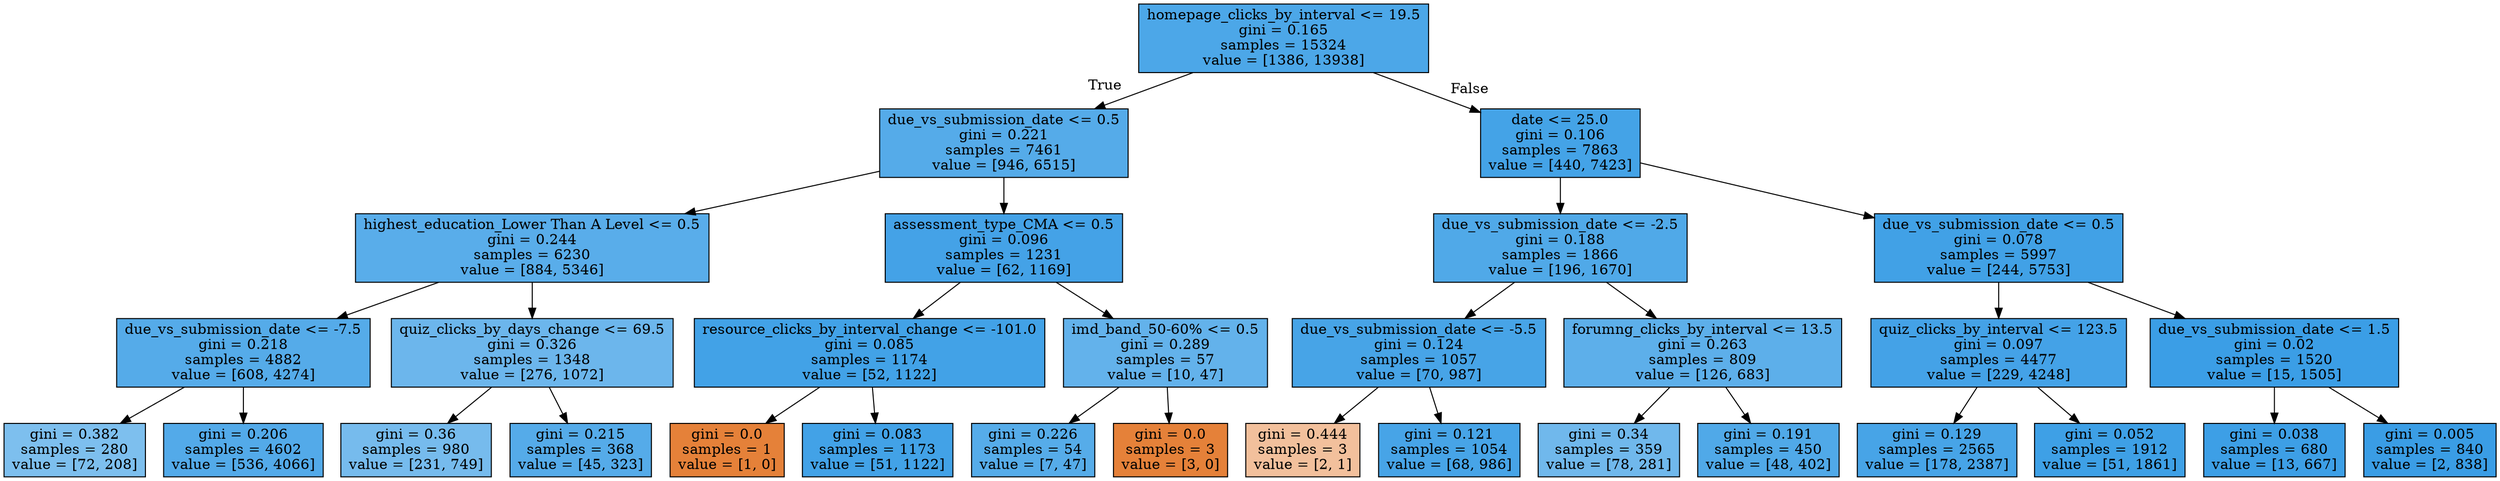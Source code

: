 digraph Tree {
node [shape=box, style="filled", color="black"] ;
0 [label="homepage_clicks_by_interval <= 19.5\ngini = 0.165\nsamples = 15324\nvalue = [1386, 13938]", fillcolor="#399de5e6"] ;
1 [label="due_vs_submission_date <= 0.5\ngini = 0.221\nsamples = 7461\nvalue = [946, 6515]", fillcolor="#399de5da"] ;
0 -> 1 [labeldistance=2.5, labelangle=45, headlabel="True"] ;
2 [label="highest_education_Lower Than A Level <= 0.5\ngini = 0.244\nsamples = 6230\nvalue = [884, 5346]", fillcolor="#399de5d5"] ;
1 -> 2 ;
3 [label="due_vs_submission_date <= -7.5\ngini = 0.218\nsamples = 4882\nvalue = [608, 4274]", fillcolor="#399de5db"] ;
2 -> 3 ;
4 [label="gini = 0.382\nsamples = 280\nvalue = [72, 208]", fillcolor="#399de5a7"] ;
3 -> 4 ;
5 [label="gini = 0.206\nsamples = 4602\nvalue = [536, 4066]", fillcolor="#399de5dd"] ;
3 -> 5 ;
6 [label="quiz_clicks_by_days_change <= 69.5\ngini = 0.326\nsamples = 1348\nvalue = [276, 1072]", fillcolor="#399de5bd"] ;
2 -> 6 ;
7 [label="gini = 0.36\nsamples = 980\nvalue = [231, 749]", fillcolor="#399de5b0"] ;
6 -> 7 ;
8 [label="gini = 0.215\nsamples = 368\nvalue = [45, 323]", fillcolor="#399de5db"] ;
6 -> 8 ;
9 [label="assessment_type_CMA <= 0.5\ngini = 0.096\nsamples = 1231\nvalue = [62, 1169]", fillcolor="#399de5f1"] ;
1 -> 9 ;
10 [label="resource_clicks_by_interval_change <= -101.0\ngini = 0.085\nsamples = 1174\nvalue = [52, 1122]", fillcolor="#399de5f3"] ;
9 -> 10 ;
11 [label="gini = 0.0\nsamples = 1\nvalue = [1, 0]", fillcolor="#e58139ff"] ;
10 -> 11 ;
12 [label="gini = 0.083\nsamples = 1173\nvalue = [51, 1122]", fillcolor="#399de5f3"] ;
10 -> 12 ;
13 [label="imd_band_50-60% <= 0.5\ngini = 0.289\nsamples = 57\nvalue = [10, 47]", fillcolor="#399de5c9"] ;
9 -> 13 ;
14 [label="gini = 0.226\nsamples = 54\nvalue = [7, 47]", fillcolor="#399de5d9"] ;
13 -> 14 ;
15 [label="gini = 0.0\nsamples = 3\nvalue = [3, 0]", fillcolor="#e58139ff"] ;
13 -> 15 ;
16 [label="date <= 25.0\ngini = 0.106\nsamples = 7863\nvalue = [440, 7423]", fillcolor="#399de5f0"] ;
0 -> 16 [labeldistance=2.5, labelangle=-45, headlabel="False"] ;
17 [label="due_vs_submission_date <= -2.5\ngini = 0.188\nsamples = 1866\nvalue = [196, 1670]", fillcolor="#399de5e1"] ;
16 -> 17 ;
18 [label="due_vs_submission_date <= -5.5\ngini = 0.124\nsamples = 1057\nvalue = [70, 987]", fillcolor="#399de5ed"] ;
17 -> 18 ;
19 [label="gini = 0.444\nsamples = 3\nvalue = [2, 1]", fillcolor="#e581397f"] ;
18 -> 19 ;
20 [label="gini = 0.121\nsamples = 1054\nvalue = [68, 986]", fillcolor="#399de5ed"] ;
18 -> 20 ;
21 [label="forumng_clicks_by_interval <= 13.5\ngini = 0.263\nsamples = 809\nvalue = [126, 683]", fillcolor="#399de5d0"] ;
17 -> 21 ;
22 [label="gini = 0.34\nsamples = 359\nvalue = [78, 281]", fillcolor="#399de5b8"] ;
21 -> 22 ;
23 [label="gini = 0.191\nsamples = 450\nvalue = [48, 402]", fillcolor="#399de5e1"] ;
21 -> 23 ;
24 [label="due_vs_submission_date <= 0.5\ngini = 0.078\nsamples = 5997\nvalue = [244, 5753]", fillcolor="#399de5f4"] ;
16 -> 24 ;
25 [label="quiz_clicks_by_interval <= 123.5\ngini = 0.097\nsamples = 4477\nvalue = [229, 4248]", fillcolor="#399de5f1"] ;
24 -> 25 ;
26 [label="gini = 0.129\nsamples = 2565\nvalue = [178, 2387]", fillcolor="#399de5ec"] ;
25 -> 26 ;
27 [label="gini = 0.052\nsamples = 1912\nvalue = [51, 1861]", fillcolor="#399de5f8"] ;
25 -> 27 ;
28 [label="due_vs_submission_date <= 1.5\ngini = 0.02\nsamples = 1520\nvalue = [15, 1505]", fillcolor="#399de5fc"] ;
24 -> 28 ;
29 [label="gini = 0.038\nsamples = 680\nvalue = [13, 667]", fillcolor="#399de5fa"] ;
28 -> 29 ;
30 [label="gini = 0.005\nsamples = 840\nvalue = [2, 838]", fillcolor="#399de5fe"] ;
28 -> 30 ;
}